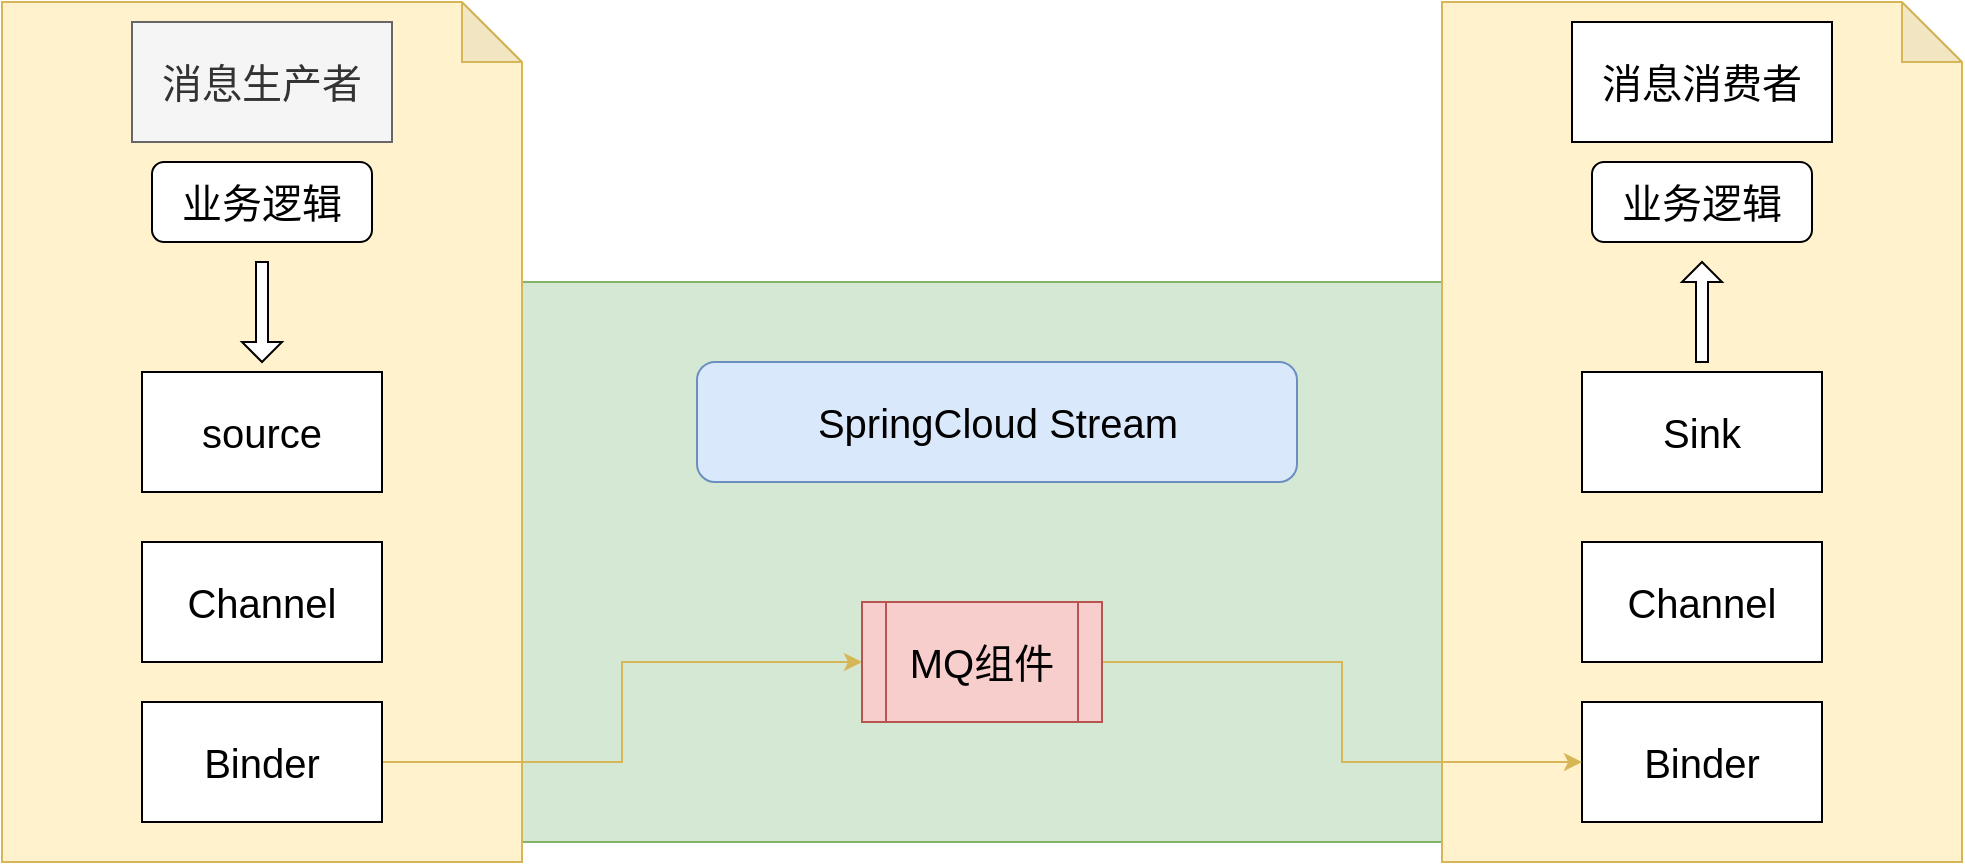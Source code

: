 <mxfile version="13.6.2" type="github">
  <diagram id="xUHpELpIG1MArU0y3pQE" name="第 1 页">
    <mxGraphModel dx="1038" dy="500" grid="1" gridSize="10" guides="1" tooltips="1" connect="1" arrows="1" fold="1" page="1" pageScale="1" pageWidth="827" pageHeight="1169" math="0" shadow="0">
      <root>
        <mxCell id="0" />
        <mxCell id="1" parent="0" />
        <mxCell id="cEcS9tivso0cEweqn2bA-4" value="" style="rounded=1;whiteSpace=wrap;html=1;fontSize=20;fillColor=#d5e8d4;strokeColor=#82b366;" vertex="1" parent="1">
          <mxGeometry x="115" y="190" width="925" height="280" as="geometry" />
        </mxCell>
        <mxCell id="cEcS9tivso0cEweqn2bA-1" value="" style="shape=note;whiteSpace=wrap;html=1;backgroundOutline=1;darkOpacity=0.05;fillColor=#fff2cc;strokeColor=#d6b656;" vertex="1" parent="1">
          <mxGeometry x="80" y="50" width="260" height="430" as="geometry" />
        </mxCell>
        <mxCell id="cEcS9tivso0cEweqn2bA-13" value="" style="shape=note;whiteSpace=wrap;html=1;backgroundOutline=1;darkOpacity=0.05;shadow=0;fillColor=#fff2cc;strokeColor=#d6b656;" vertex="1" parent="1">
          <mxGeometry x="800" y="50" width="260" height="430" as="geometry" />
        </mxCell>
        <mxCell id="cEcS9tivso0cEweqn2bA-2" value="消息生产者" style="rounded=0;whiteSpace=wrap;html=1;fontSize=20;fillColor=#f5f5f5;strokeColor=#666666;fontColor=#333333;" vertex="1" parent="1">
          <mxGeometry x="145" y="60" width="130" height="60" as="geometry" />
        </mxCell>
        <mxCell id="cEcS9tivso0cEweqn2bA-3" value="业务逻辑" style="rounded=1;whiteSpace=wrap;html=1;fontSize=20;" vertex="1" parent="1">
          <mxGeometry x="155" y="130" width="110" height="40" as="geometry" />
        </mxCell>
        <mxCell id="cEcS9tivso0cEweqn2bA-5" value="source" style="rounded=0;whiteSpace=wrap;html=1;fontSize=20;" vertex="1" parent="1">
          <mxGeometry x="150" y="235" width="120" height="60" as="geometry" />
        </mxCell>
        <mxCell id="cEcS9tivso0cEweqn2bA-6" value="Channel" style="rounded=0;whiteSpace=wrap;html=1;fontSize=20;" vertex="1" parent="1">
          <mxGeometry x="150" y="320" width="120" height="60" as="geometry" />
        </mxCell>
        <mxCell id="cEcS9tivso0cEweqn2bA-27" style="edgeStyle=orthogonalEdgeStyle;rounded=0;orthogonalLoop=1;jettySize=auto;html=1;fontSize=20;fillColor=#fff2cc;strokeColor=#d6b656;" edge="1" parent="1" source="cEcS9tivso0cEweqn2bA-7" target="cEcS9tivso0cEweqn2bA-22">
          <mxGeometry relative="1" as="geometry" />
        </mxCell>
        <mxCell id="cEcS9tivso0cEweqn2bA-7" value="Binder" style="rounded=0;whiteSpace=wrap;html=1;fontSize=20;" vertex="1" parent="1">
          <mxGeometry x="150" y="400" width="120" height="60" as="geometry" />
        </mxCell>
        <mxCell id="cEcS9tivso0cEweqn2bA-12" value="" style="shape=singleArrow;direction=south;whiteSpace=wrap;html=1;fontSize=20;" vertex="1" parent="1">
          <mxGeometry x="200" y="180" width="20" height="50" as="geometry" />
        </mxCell>
        <mxCell id="cEcS9tivso0cEweqn2bA-14" value="消息消费者" style="rounded=0;whiteSpace=wrap;html=1;fontSize=20;" vertex="1" parent="1">
          <mxGeometry x="865" y="60" width="130" height="60" as="geometry" />
        </mxCell>
        <mxCell id="cEcS9tivso0cEweqn2bA-15" value="业务逻辑" style="rounded=1;whiteSpace=wrap;html=1;fontSize=20;" vertex="1" parent="1">
          <mxGeometry x="875" y="130" width="110" height="40" as="geometry" />
        </mxCell>
        <mxCell id="cEcS9tivso0cEweqn2bA-17" value="Sink" style="rounded=0;whiteSpace=wrap;html=1;fontSize=20;" vertex="1" parent="1">
          <mxGeometry x="870" y="235" width="120" height="60" as="geometry" />
        </mxCell>
        <mxCell id="cEcS9tivso0cEweqn2bA-18" value="Channel" style="rounded=0;whiteSpace=wrap;html=1;fontSize=20;" vertex="1" parent="1">
          <mxGeometry x="870" y="320" width="120" height="60" as="geometry" />
        </mxCell>
        <mxCell id="cEcS9tivso0cEweqn2bA-19" value="Binder" style="rounded=0;whiteSpace=wrap;html=1;fontSize=20;" vertex="1" parent="1">
          <mxGeometry x="870" y="400" width="120" height="60" as="geometry" />
        </mxCell>
        <mxCell id="cEcS9tivso0cEweqn2bA-20" value="" style="shape=singleArrow;direction=north;whiteSpace=wrap;html=1;fontSize=20;" vertex="1" parent="1">
          <mxGeometry x="920" y="180" width="20" height="50" as="geometry" />
        </mxCell>
        <mxCell id="cEcS9tivso0cEweqn2bA-28" style="edgeStyle=orthogonalEdgeStyle;rounded=0;orthogonalLoop=1;jettySize=auto;html=1;fontSize=20;fillColor=#fff2cc;strokeColor=#d6b656;fontStyle=1" edge="1" parent="1" source="cEcS9tivso0cEweqn2bA-22" target="cEcS9tivso0cEweqn2bA-19">
          <mxGeometry relative="1" as="geometry" />
        </mxCell>
        <mxCell id="cEcS9tivso0cEweqn2bA-22" value="MQ组件" style="shape=process;whiteSpace=wrap;html=1;backgroundOutline=1;fontSize=20;fillColor=#f8cecc;strokeColor=#b85450;" vertex="1" parent="1">
          <mxGeometry x="510" y="350" width="120" height="60" as="geometry" />
        </mxCell>
        <mxCell id="cEcS9tivso0cEweqn2bA-25" value="SpringCloud Stream" style="rounded=1;whiteSpace=wrap;html=1;shadow=0;fontSize=20;fillColor=#dae8fc;strokeColor=#6c8ebf;" vertex="1" parent="1">
          <mxGeometry x="427.5" y="230" width="300" height="60" as="geometry" />
        </mxCell>
      </root>
    </mxGraphModel>
  </diagram>
</mxfile>
